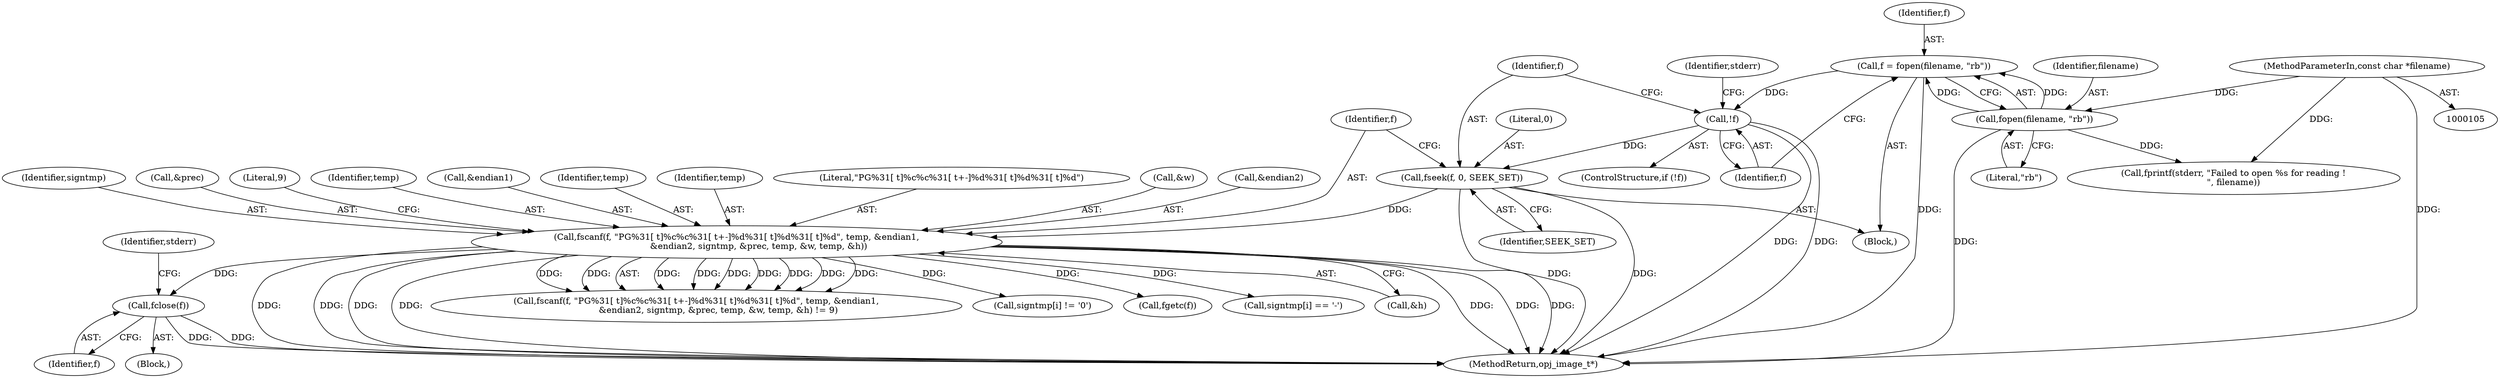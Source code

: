 digraph "0_openjpeg_e5285319229a5d77bf316bb0d3a6cbd3cb8666d9@pointer" {
"1000194" [label="(Call,fclose(f))"];
"1000175" [label="(Call,fscanf(f, \"PG%31[ \t]%c%c%31[ \t+-]%d%31[ \t]%d%31[ \t]%d\", temp, &endian1,\n                &endian2, signtmp, &prec, temp, &w, temp, &h))"];
"1000169" [label="(Call,fseek(f, 0, SEEK_SET))"];
"1000160" [label="(Call,!f)"];
"1000154" [label="(Call,f = fopen(filename, \"rb\"))"];
"1000156" [label="(Call,fopen(filename, \"rb\"))"];
"1000106" [label="(MethodParameterIn,const char *filename)"];
"1000195" [label="(Identifier,f)"];
"1000665" [label="(MethodReturn,opj_image_t*)"];
"1000186" [label="(Identifier,temp)"];
"1000174" [label="(Call,fscanf(f, \"PG%31[ \t]%c%c%31[ \t+-]%d%31[ \t]%d%31[ \t]%d\", temp, &endian1,\n                &endian2, signtmp, &prec, temp, &w, temp, &h) != 9)"];
"1000163" [label="(Call,fprintf(stderr, \"Failed to open %s for reading !\n\", filename))"];
"1000159" [label="(ControlStructure,if (!f))"];
"1000194" [label="(Call,fclose(f))"];
"1000208" [label="(Call,signtmp[i] != '\0')"];
"1000226" [label="(Call,fgetc(f))"];
"1000177" [label="(Literal,\"PG%31[ \t]%c%c%31[ \t+-]%d%31[ \t]%d%31[ \t]%d\")"];
"1000164" [label="(Identifier,stderr)"];
"1000187" [label="(Call,&w)"];
"1000197" [label="(Identifier,stderr)"];
"1000193" [label="(Block,)"];
"1000215" [label="(Call,signtmp[i] == '-')"];
"1000172" [label="(Identifier,SEEK_SET)"];
"1000190" [label="(Call,&h)"];
"1000181" [label="(Call,&endian2)"];
"1000156" [label="(Call,fopen(filename, \"rb\"))"];
"1000170" [label="(Identifier,f)"];
"1000160" [label="(Call,!f)"];
"1000189" [label="(Identifier,temp)"];
"1000155" [label="(Identifier,f)"];
"1000171" [label="(Literal,0)"];
"1000106" [label="(MethodParameterIn,const char *filename)"];
"1000176" [label="(Identifier,f)"];
"1000183" [label="(Identifier,signtmp)"];
"1000169" [label="(Call,fseek(f, 0, SEEK_SET))"];
"1000161" [label="(Identifier,f)"];
"1000158" [label="(Literal,\"rb\")"];
"1000175" [label="(Call,fscanf(f, \"PG%31[ \t]%c%c%31[ \t+-]%d%31[ \t]%d%31[ \t]%d\", temp, &endian1,\n                &endian2, signtmp, &prec, temp, &w, temp, &h))"];
"1000154" [label="(Call,f = fopen(filename, \"rb\"))"];
"1000184" [label="(Call,&prec)"];
"1000192" [label="(Literal,9)"];
"1000178" [label="(Identifier,temp)"];
"1000108" [label="(Block,)"];
"1000179" [label="(Call,&endian1)"];
"1000157" [label="(Identifier,filename)"];
"1000194" -> "1000193"  [label="AST: "];
"1000194" -> "1000195"  [label="CFG: "];
"1000195" -> "1000194"  [label="AST: "];
"1000197" -> "1000194"  [label="CFG: "];
"1000194" -> "1000665"  [label="DDG: "];
"1000194" -> "1000665"  [label="DDG: "];
"1000175" -> "1000194"  [label="DDG: "];
"1000175" -> "1000174"  [label="AST: "];
"1000175" -> "1000190"  [label="CFG: "];
"1000176" -> "1000175"  [label="AST: "];
"1000177" -> "1000175"  [label="AST: "];
"1000178" -> "1000175"  [label="AST: "];
"1000179" -> "1000175"  [label="AST: "];
"1000181" -> "1000175"  [label="AST: "];
"1000183" -> "1000175"  [label="AST: "];
"1000184" -> "1000175"  [label="AST: "];
"1000186" -> "1000175"  [label="AST: "];
"1000187" -> "1000175"  [label="AST: "];
"1000189" -> "1000175"  [label="AST: "];
"1000190" -> "1000175"  [label="AST: "];
"1000192" -> "1000175"  [label="CFG: "];
"1000175" -> "1000665"  [label="DDG: "];
"1000175" -> "1000665"  [label="DDG: "];
"1000175" -> "1000665"  [label="DDG: "];
"1000175" -> "1000665"  [label="DDG: "];
"1000175" -> "1000665"  [label="DDG: "];
"1000175" -> "1000665"  [label="DDG: "];
"1000175" -> "1000665"  [label="DDG: "];
"1000175" -> "1000174"  [label="DDG: "];
"1000175" -> "1000174"  [label="DDG: "];
"1000175" -> "1000174"  [label="DDG: "];
"1000175" -> "1000174"  [label="DDG: "];
"1000175" -> "1000174"  [label="DDG: "];
"1000175" -> "1000174"  [label="DDG: "];
"1000175" -> "1000174"  [label="DDG: "];
"1000175" -> "1000174"  [label="DDG: "];
"1000175" -> "1000174"  [label="DDG: "];
"1000169" -> "1000175"  [label="DDG: "];
"1000175" -> "1000208"  [label="DDG: "];
"1000175" -> "1000215"  [label="DDG: "];
"1000175" -> "1000226"  [label="DDG: "];
"1000169" -> "1000108"  [label="AST: "];
"1000169" -> "1000172"  [label="CFG: "];
"1000170" -> "1000169"  [label="AST: "];
"1000171" -> "1000169"  [label="AST: "];
"1000172" -> "1000169"  [label="AST: "];
"1000176" -> "1000169"  [label="CFG: "];
"1000169" -> "1000665"  [label="DDG: "];
"1000169" -> "1000665"  [label="DDG: "];
"1000160" -> "1000169"  [label="DDG: "];
"1000160" -> "1000159"  [label="AST: "];
"1000160" -> "1000161"  [label="CFG: "];
"1000161" -> "1000160"  [label="AST: "];
"1000164" -> "1000160"  [label="CFG: "];
"1000170" -> "1000160"  [label="CFG: "];
"1000160" -> "1000665"  [label="DDG: "];
"1000160" -> "1000665"  [label="DDG: "];
"1000154" -> "1000160"  [label="DDG: "];
"1000154" -> "1000108"  [label="AST: "];
"1000154" -> "1000156"  [label="CFG: "];
"1000155" -> "1000154"  [label="AST: "];
"1000156" -> "1000154"  [label="AST: "];
"1000161" -> "1000154"  [label="CFG: "];
"1000154" -> "1000665"  [label="DDG: "];
"1000156" -> "1000154"  [label="DDG: "];
"1000156" -> "1000154"  [label="DDG: "];
"1000156" -> "1000158"  [label="CFG: "];
"1000157" -> "1000156"  [label="AST: "];
"1000158" -> "1000156"  [label="AST: "];
"1000156" -> "1000665"  [label="DDG: "];
"1000106" -> "1000156"  [label="DDG: "];
"1000156" -> "1000163"  [label="DDG: "];
"1000106" -> "1000105"  [label="AST: "];
"1000106" -> "1000665"  [label="DDG: "];
"1000106" -> "1000163"  [label="DDG: "];
}

